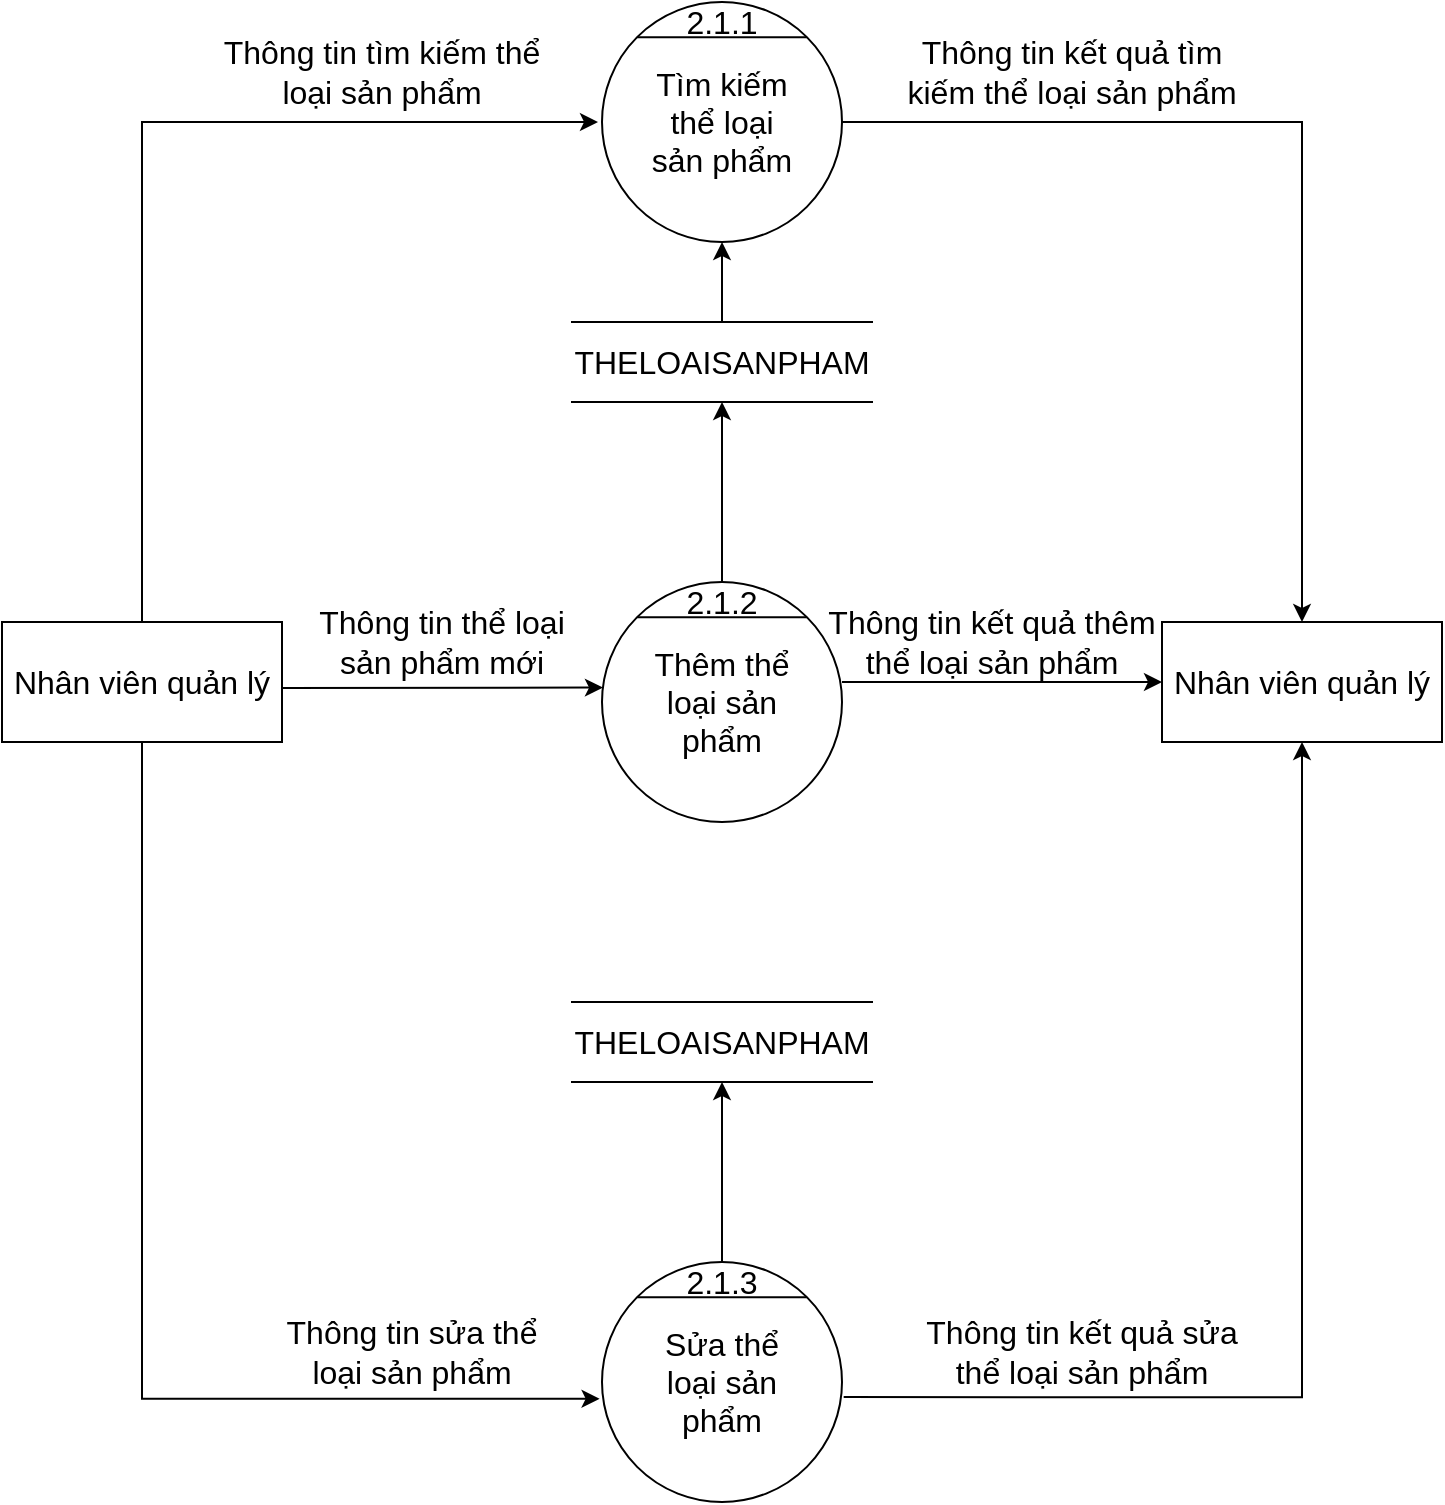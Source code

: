 <mxfile version="16.4.11" type="device"><diagram id="g_X-Bi0Yb1AH6SFP2yHM" name="Page-1"><mxGraphModel dx="1038" dy="641" grid="1" gridSize="10" guides="1" tooltips="1" connect="1" arrows="1" fold="1" page="1" pageScale="1" pageWidth="850" pageHeight="1100" math="0" shadow="0"><root><mxCell id="0"/><mxCell id="1" parent="0"/><mxCell id="pB63qup_f7YUHBTf590a-1" value="" style="ellipse;whiteSpace=wrap;html=1;aspect=fixed;fontSize=16;" parent="1" vertex="1"><mxGeometry x="520" y="120" width="120" height="120" as="geometry"/></mxCell><mxCell id="pB63qup_f7YUHBTf590a-2" value="" style="endArrow=none;html=1;rounded=0;exitX=0;exitY=0;exitDx=0;exitDy=0;entryX=1;entryY=0;entryDx=0;entryDy=0;fontSize=16;" parent="1" source="pB63qup_f7YUHBTf590a-1" target="pB63qup_f7YUHBTf590a-1" edge="1"><mxGeometry width="50" height="50" relative="1" as="geometry"><mxPoint x="860" y="675" as="sourcePoint"/><mxPoint x="910" y="625" as="targetPoint"/></mxGeometry></mxCell><mxCell id="pB63qup_f7YUHBTf590a-3" value="Tìm kiếm thể loại sản phẩm" style="text;html=1;strokeColor=none;fillColor=none;align=center;verticalAlign=middle;whiteSpace=wrap;rounded=0;fontSize=16;" parent="1" vertex="1"><mxGeometry x="540" y="165" width="80" height="30" as="geometry"/></mxCell><mxCell id="pB63qup_f7YUHBTf590a-5" value="" style="ellipse;whiteSpace=wrap;html=1;aspect=fixed;fontSize=16;" parent="1" vertex="1"><mxGeometry x="520" y="410" width="120" height="120" as="geometry"/></mxCell><mxCell id="pB63qup_f7YUHBTf590a-6" value="" style="endArrow=none;html=1;rounded=0;exitX=0;exitY=0;exitDx=0;exitDy=0;entryX=1;entryY=0;entryDx=0;entryDy=0;fontSize=16;" parent="1" source="pB63qup_f7YUHBTf590a-5" target="pB63qup_f7YUHBTf590a-5" edge="1"><mxGeometry width="50" height="50" relative="1" as="geometry"><mxPoint x="860" y="965" as="sourcePoint"/><mxPoint x="910" y="915" as="targetPoint"/></mxGeometry></mxCell><mxCell id="pB63qup_f7YUHBTf590a-7" value="&lt;font style=&quot;font-size: 16px&quot;&gt;Thêm thể loại sản phẩm&lt;/font&gt;" style="text;html=1;strokeColor=none;fillColor=none;align=center;verticalAlign=middle;whiteSpace=wrap;rounded=0;fontSize=16;" parent="1" vertex="1"><mxGeometry x="540" y="455" width="80" height="30" as="geometry"/></mxCell><mxCell id="pB63qup_f7YUHBTf590a-9" value="" style="ellipse;whiteSpace=wrap;html=1;aspect=fixed;fontSize=16;" parent="1" vertex="1"><mxGeometry x="520" y="750" width="120" height="120" as="geometry"/></mxCell><mxCell id="pB63qup_f7YUHBTf590a-10" value="" style="endArrow=none;html=1;rounded=0;exitX=0;exitY=0;exitDx=0;exitDy=0;entryX=1;entryY=0;entryDx=0;entryDy=0;fontSize=16;" parent="1" source="pB63qup_f7YUHBTf590a-9" target="pB63qup_f7YUHBTf590a-9" edge="1"><mxGeometry width="50" height="50" relative="1" as="geometry"><mxPoint x="860" y="1305" as="sourcePoint"/><mxPoint x="910" y="1255" as="targetPoint"/></mxGeometry></mxCell><mxCell id="pB63qup_f7YUHBTf590a-11" value="&lt;font style=&quot;font-size: 16px&quot;&gt;Sửa thể loại sản phẩm&lt;/font&gt;" style="text;html=1;strokeColor=none;fillColor=none;align=center;verticalAlign=middle;whiteSpace=wrap;rounded=0;fontSize=16;" parent="1" vertex="1"><mxGeometry x="540" y="795" width="80" height="30" as="geometry"/></mxCell><mxCell id="pB63qup_f7YUHBTf590a-25" value="Nhân viên quản lý" style="rounded=0;whiteSpace=wrap;html=1;fontSize=16;" parent="1" vertex="1"><mxGeometry x="220" y="430" width="140" height="60" as="geometry"/></mxCell><mxCell id="pB63qup_f7YUHBTf590a-26" value="Nhân viên quản lý" style="rounded=0;whiteSpace=wrap;html=1;fontSize=16;" parent="1" vertex="1"><mxGeometry x="800" y="430" width="140" height="60" as="geometry"/></mxCell><mxCell id="pB63qup_f7YUHBTf590a-70" value="&lt;font style=&quot;font-size: 16px&quot;&gt;2.1.1&lt;/font&gt;" style="text;html=1;strokeColor=none;fillColor=none;align=center;verticalAlign=middle;whiteSpace=wrap;rounded=0;" parent="1" vertex="1"><mxGeometry x="550" y="120" width="60" height="20" as="geometry"/></mxCell><mxCell id="pB63qup_f7YUHBTf590a-71" value="&lt;font style=&quot;font-size: 16px&quot;&gt;2.1.2&lt;/font&gt;" style="text;html=1;strokeColor=none;fillColor=none;align=center;verticalAlign=middle;whiteSpace=wrap;rounded=0;" parent="1" vertex="1"><mxGeometry x="560" y="410" width="40" height="20" as="geometry"/></mxCell><mxCell id="pB63qup_f7YUHBTf590a-72" value="&lt;font style=&quot;font-size: 16px&quot;&gt;2.1.3&lt;/font&gt;" style="text;html=1;strokeColor=none;fillColor=none;align=center;verticalAlign=middle;whiteSpace=wrap;rounded=0;" parent="1" vertex="1"><mxGeometry x="555" y="750" width="50" height="20" as="geometry"/></mxCell><mxCell id="pB63qup_f7YUHBTf590a-73" value="" style="edgeStyle=segmentEdgeStyle;endArrow=classic;html=1;rounded=0;fontSize=16;exitX=0.5;exitY=0;exitDx=0;exitDy=0;" parent="1" source="pB63qup_f7YUHBTf590a-25" edge="1"><mxGeometry width="50" height="50" relative="1" as="geometry"><mxPoint x="610" y="420" as="sourcePoint"/><mxPoint x="518" y="180" as="targetPoint"/><Array as="points"><mxPoint x="290" y="180"/><mxPoint x="518" y="180"/></Array></mxGeometry></mxCell><mxCell id="pB63qup_f7YUHBTf590a-74" value="" style="endArrow=classic;html=1;rounded=0;fontSize=16;entryX=0.004;entryY=0.44;entryDx=0;entryDy=0;entryPerimeter=0;" parent="1" target="pB63qup_f7YUHBTf590a-5" edge="1"><mxGeometry width="50" height="50" relative="1" as="geometry"><mxPoint x="360" y="463" as="sourcePoint"/><mxPoint x="660" y="455" as="targetPoint"/></mxGeometry></mxCell><mxCell id="pB63qup_f7YUHBTf590a-75" value="" style="edgeStyle=segmentEdgeStyle;endArrow=classic;html=1;rounded=0;fontSize=16;exitX=0.5;exitY=1;exitDx=0;exitDy=0;entryX=-0.01;entryY=0.57;entryDx=0;entryDy=0;entryPerimeter=0;" parent="1" source="pB63qup_f7YUHBTf590a-25" target="pB63qup_f7YUHBTf590a-9" edge="1"><mxGeometry width="50" height="50" relative="1" as="geometry"><mxPoint x="610" y="605" as="sourcePoint"/><mxPoint x="660" y="555" as="targetPoint"/><Array as="points"><mxPoint x="290" y="818"/></Array></mxGeometry></mxCell><mxCell id="pB63qup_f7YUHBTf590a-76" value="" style="edgeStyle=segmentEdgeStyle;endArrow=classic;html=1;rounded=0;fontSize=16;exitX=1;exitY=0.5;exitDx=0;exitDy=0;entryX=0.5;entryY=0;entryDx=0;entryDy=0;" parent="1" source="pB63qup_f7YUHBTf590a-1" target="pB63qup_f7YUHBTf590a-26" edge="1"><mxGeometry width="50" height="50" relative="1" as="geometry"><mxPoint x="790" y="315" as="sourcePoint"/><mxPoint x="1018.0" y="150" as="targetPoint"/><Array as="points"><mxPoint x="870" y="180"/></Array></mxGeometry></mxCell><mxCell id="pB63qup_f7YUHBTf590a-77" value="" style="endArrow=classic;html=1;rounded=0;fontSize=16;entryX=0;entryY=0.5;entryDx=0;entryDy=0;" parent="1" target="pB63qup_f7YUHBTf590a-26" edge="1"><mxGeometry width="50" height="50" relative="1" as="geometry"><mxPoint x="640" y="460" as="sourcePoint"/><mxPoint x="660" y="455" as="targetPoint"/></mxGeometry></mxCell><mxCell id="pB63qup_f7YUHBTf590a-78" value="" style="edgeStyle=segmentEdgeStyle;endArrow=classic;html=1;rounded=0;fontSize=16;exitX=1.007;exitY=0.563;exitDx=0;exitDy=0;exitPerimeter=0;entryX=0.5;entryY=1;entryDx=0;entryDy=0;" parent="1" source="pB63qup_f7YUHBTf590a-9" target="pB63qup_f7YUHBTf590a-26" edge="1"><mxGeometry width="50" height="50" relative="1" as="geometry"><mxPoint x="610" y="505" as="sourcePoint"/><mxPoint x="660" y="455" as="targetPoint"/></mxGeometry></mxCell><mxCell id="pB63qup_f7YUHBTf590a-79" value="THELOAISANPHAM" style="shape=partialRectangle;whiteSpace=wrap;html=1;left=0;right=0;fillColor=none;fontSize=16;" parent="1" vertex="1"><mxGeometry x="505" y="280" width="150" height="40" as="geometry"/></mxCell><mxCell id="pB63qup_f7YUHBTf590a-81" value="Thông tin tìm kiếm thể loại sản phẩm" style="text;html=1;strokeColor=none;fillColor=none;align=center;verticalAlign=middle;whiteSpace=wrap;rounded=0;fontSize=16;" parent="1" vertex="1"><mxGeometry x="325" y="140" width="170" height="30" as="geometry"/></mxCell><mxCell id="pB63qup_f7YUHBTf590a-82" value="Thông tin kết quả tìm kiếm thể loại sản phẩm" style="text;html=1;strokeColor=none;fillColor=none;align=center;verticalAlign=middle;whiteSpace=wrap;rounded=0;fontSize=16;" parent="1" vertex="1"><mxGeometry x="670" y="140" width="170" height="30" as="geometry"/></mxCell><mxCell id="pB63qup_f7YUHBTf590a-87" value="THELOAISANPHAM" style="shape=partialRectangle;whiteSpace=wrap;html=1;left=0;right=0;fillColor=none;fontSize=16;" parent="1" vertex="1"><mxGeometry x="505" y="620" width="150" height="40" as="geometry"/></mxCell><mxCell id="pB63qup_f7YUHBTf590a-94" value="" style="endArrow=classic;html=1;rounded=0;fontSize=16;entryX=0.5;entryY=1;entryDx=0;entryDy=0;exitX=0.5;exitY=0;exitDx=0;exitDy=0;" parent="1" source="pB63qup_f7YUHBTf590a-79" target="pB63qup_f7YUHBTf590a-1" edge="1"><mxGeometry width="50" height="50" relative="1" as="geometry"><mxPoint x="610" y="480" as="sourcePoint"/><mxPoint x="660" y="430" as="targetPoint"/></mxGeometry></mxCell><mxCell id="pB63qup_f7YUHBTf590a-95" value="" style="endArrow=classic;html=1;rounded=0;fontSize=16;exitX=0.5;exitY=0;exitDx=0;exitDy=0;entryX=0.5;entryY=1;entryDx=0;entryDy=0;" parent="1" source="pB63qup_f7YUHBTf590a-71" edge="1" target="pB63qup_f7YUHBTf590a-79"><mxGeometry width="50" height="50" relative="1" as="geometry"><mxPoint x="580" y="400" as="sourcePoint"/><mxPoint x="560" y="320" as="targetPoint"/></mxGeometry></mxCell><mxCell id="pB63qup_f7YUHBTf590a-99" value="" style="endArrow=classic;html=1;rounded=0;fontSize=16;exitX=0.5;exitY=0;exitDx=0;exitDy=0;entryX=0.5;entryY=1;entryDx=0;entryDy=0;" parent="1" source="pB63qup_f7YUHBTf590a-72" edge="1" target="pB63qup_f7YUHBTf590a-87"><mxGeometry width="50" height="50" relative="1" as="geometry"><mxPoint x="561" y="740" as="sourcePoint"/><mxPoint x="559" y="660" as="targetPoint"/></mxGeometry></mxCell><mxCell id="pB63qup_f7YUHBTf590a-101" value="Thông tin thể loại sản phẩm mới" style="text;html=1;strokeColor=none;fillColor=none;align=center;verticalAlign=middle;whiteSpace=wrap;rounded=0;fontSize=16;" parent="1" vertex="1"><mxGeometry x="375" y="425" width="130" height="30" as="geometry"/></mxCell><mxCell id="pB63qup_f7YUHBTf590a-102" value="Thông tin kết quả thêm thể loại sản phẩm" style="text;html=1;strokeColor=none;fillColor=none;align=center;verticalAlign=middle;whiteSpace=wrap;rounded=0;fontSize=16;" parent="1" vertex="1"><mxGeometry x="630" y="420" width="170" height="40" as="geometry"/></mxCell><mxCell id="pB63qup_f7YUHBTf590a-103" style="edgeStyle=orthogonalEdgeStyle;rounded=0;orthogonalLoop=1;jettySize=auto;html=1;exitX=0.5;exitY=1;exitDx=0;exitDy=0;fontSize=16;" parent="1" source="pB63qup_f7YUHBTf590a-102" target="pB63qup_f7YUHBTf590a-102" edge="1"><mxGeometry relative="1" as="geometry"/></mxCell><mxCell id="pB63qup_f7YUHBTf590a-104" value="Thông tin sửa thể loại sản phẩm" style="text;html=1;strokeColor=none;fillColor=none;align=center;verticalAlign=middle;whiteSpace=wrap;rounded=0;fontSize=16;" parent="1" vertex="1"><mxGeometry x="360" y="780" width="130" height="30" as="geometry"/></mxCell><mxCell id="pB63qup_f7YUHBTf590a-105" value="Thông tin kết quả sửa thể loại sản phẩm" style="text;html=1;strokeColor=none;fillColor=none;align=center;verticalAlign=middle;whiteSpace=wrap;rounded=0;fontSize=16;" parent="1" vertex="1"><mxGeometry x="670" y="775" width="180" height="40" as="geometry"/></mxCell></root></mxGraphModel></diagram></mxfile>